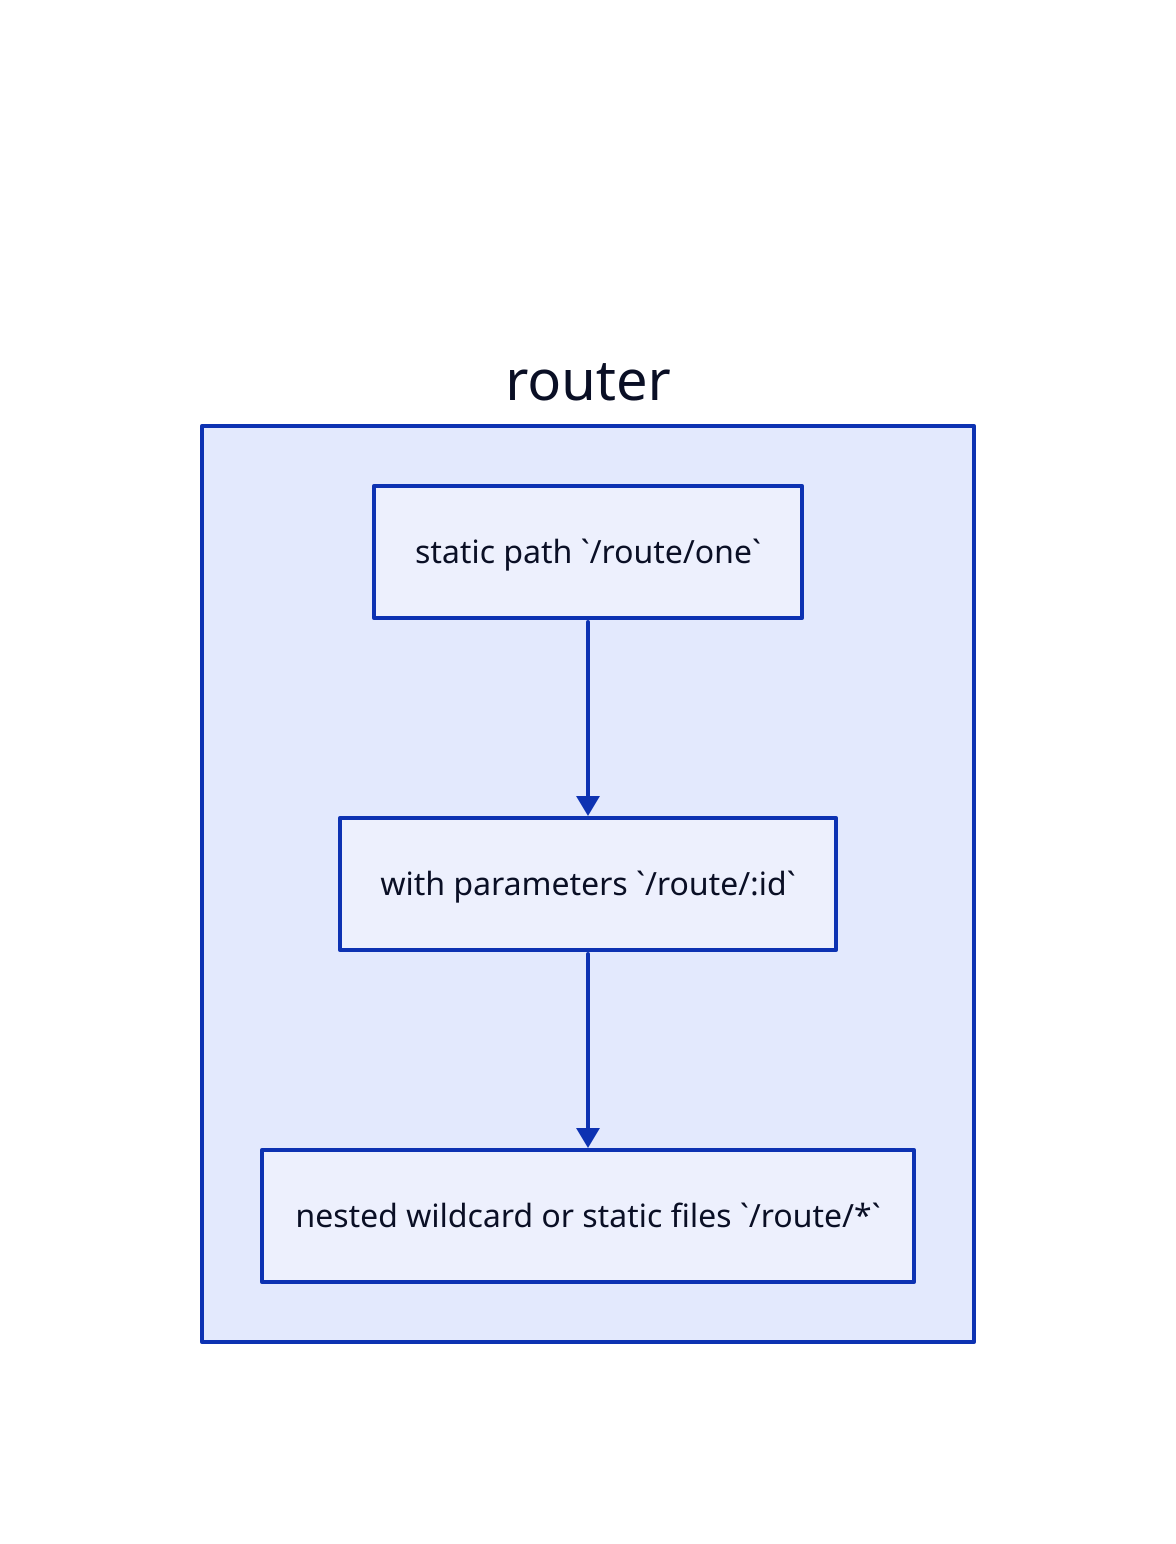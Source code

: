 *.class: square

title: |md
  # Hierarchy Routes
| {near: top-center}

router: {
  static: static path `/route/one`
  param: with parameters `/route/:id`
  wild: nested wildcard or static files `/route/*`

  (static -> param -> wild).class: seg stroke
}
